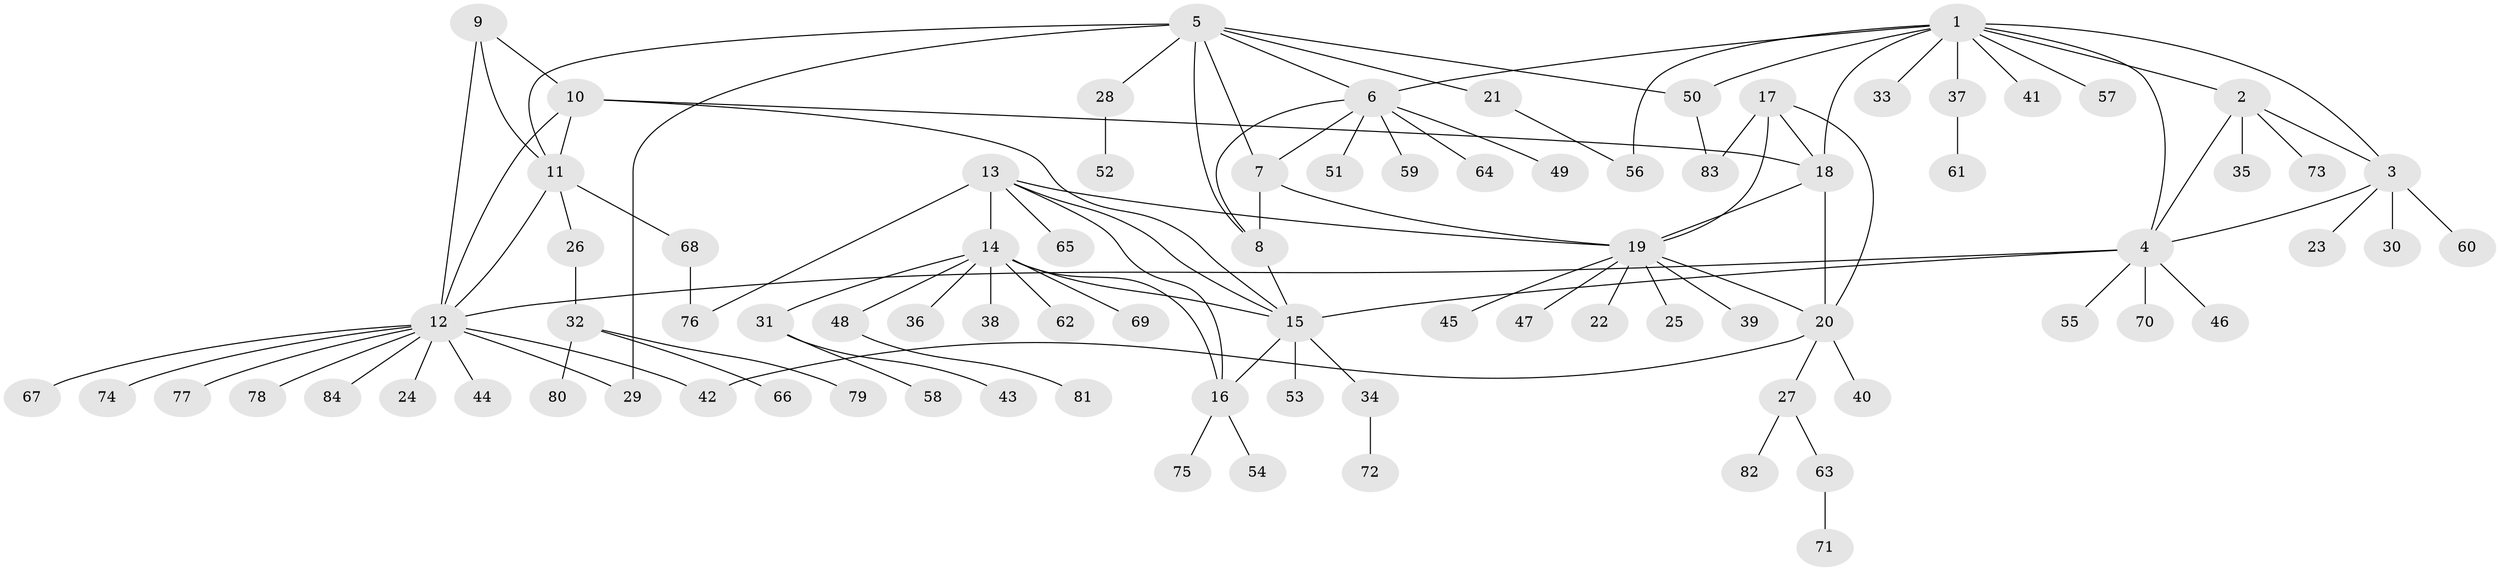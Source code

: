 // coarse degree distribution, {6: 0.034482758620689655, 3: 0.05172413793103448, 14: 0.017241379310344827, 12: 0.034482758620689655, 11: 0.017241379310344827, 1: 0.7413793103448276, 2: 0.08620689655172414, 9: 0.017241379310344827}
// Generated by graph-tools (version 1.1) at 2025/57/03/04/25 21:57:35]
// undirected, 84 vertices, 110 edges
graph export_dot {
graph [start="1"]
  node [color=gray90,style=filled];
  1;
  2;
  3;
  4;
  5;
  6;
  7;
  8;
  9;
  10;
  11;
  12;
  13;
  14;
  15;
  16;
  17;
  18;
  19;
  20;
  21;
  22;
  23;
  24;
  25;
  26;
  27;
  28;
  29;
  30;
  31;
  32;
  33;
  34;
  35;
  36;
  37;
  38;
  39;
  40;
  41;
  42;
  43;
  44;
  45;
  46;
  47;
  48;
  49;
  50;
  51;
  52;
  53;
  54;
  55;
  56;
  57;
  58;
  59;
  60;
  61;
  62;
  63;
  64;
  65;
  66;
  67;
  68;
  69;
  70;
  71;
  72;
  73;
  74;
  75;
  76;
  77;
  78;
  79;
  80;
  81;
  82;
  83;
  84;
  1 -- 2;
  1 -- 3;
  1 -- 4;
  1 -- 6;
  1 -- 18;
  1 -- 33;
  1 -- 37;
  1 -- 41;
  1 -- 50;
  1 -- 56;
  1 -- 57;
  2 -- 3;
  2 -- 4;
  2 -- 35;
  2 -- 73;
  3 -- 4;
  3 -- 23;
  3 -- 30;
  3 -- 60;
  4 -- 12;
  4 -- 15;
  4 -- 46;
  4 -- 55;
  4 -- 70;
  5 -- 6;
  5 -- 7;
  5 -- 8;
  5 -- 11;
  5 -- 21;
  5 -- 28;
  5 -- 29;
  5 -- 50;
  6 -- 7;
  6 -- 8;
  6 -- 49;
  6 -- 51;
  6 -- 59;
  6 -- 64;
  7 -- 8;
  7 -- 19;
  8 -- 15;
  9 -- 10;
  9 -- 11;
  9 -- 12;
  10 -- 11;
  10 -- 12;
  10 -- 15;
  10 -- 18;
  11 -- 12;
  11 -- 26;
  11 -- 68;
  12 -- 24;
  12 -- 29;
  12 -- 42;
  12 -- 44;
  12 -- 67;
  12 -- 74;
  12 -- 77;
  12 -- 78;
  12 -- 84;
  13 -- 14;
  13 -- 15;
  13 -- 16;
  13 -- 19;
  13 -- 65;
  13 -- 76;
  14 -- 15;
  14 -- 16;
  14 -- 31;
  14 -- 36;
  14 -- 38;
  14 -- 48;
  14 -- 62;
  14 -- 69;
  15 -- 16;
  15 -- 34;
  15 -- 53;
  16 -- 54;
  16 -- 75;
  17 -- 18;
  17 -- 19;
  17 -- 20;
  17 -- 83;
  18 -- 19;
  18 -- 20;
  19 -- 20;
  19 -- 22;
  19 -- 25;
  19 -- 39;
  19 -- 45;
  19 -- 47;
  20 -- 27;
  20 -- 40;
  20 -- 42;
  21 -- 56;
  26 -- 32;
  27 -- 63;
  27 -- 82;
  28 -- 52;
  31 -- 43;
  31 -- 58;
  32 -- 66;
  32 -- 79;
  32 -- 80;
  34 -- 72;
  37 -- 61;
  48 -- 81;
  50 -- 83;
  63 -- 71;
  68 -- 76;
}
